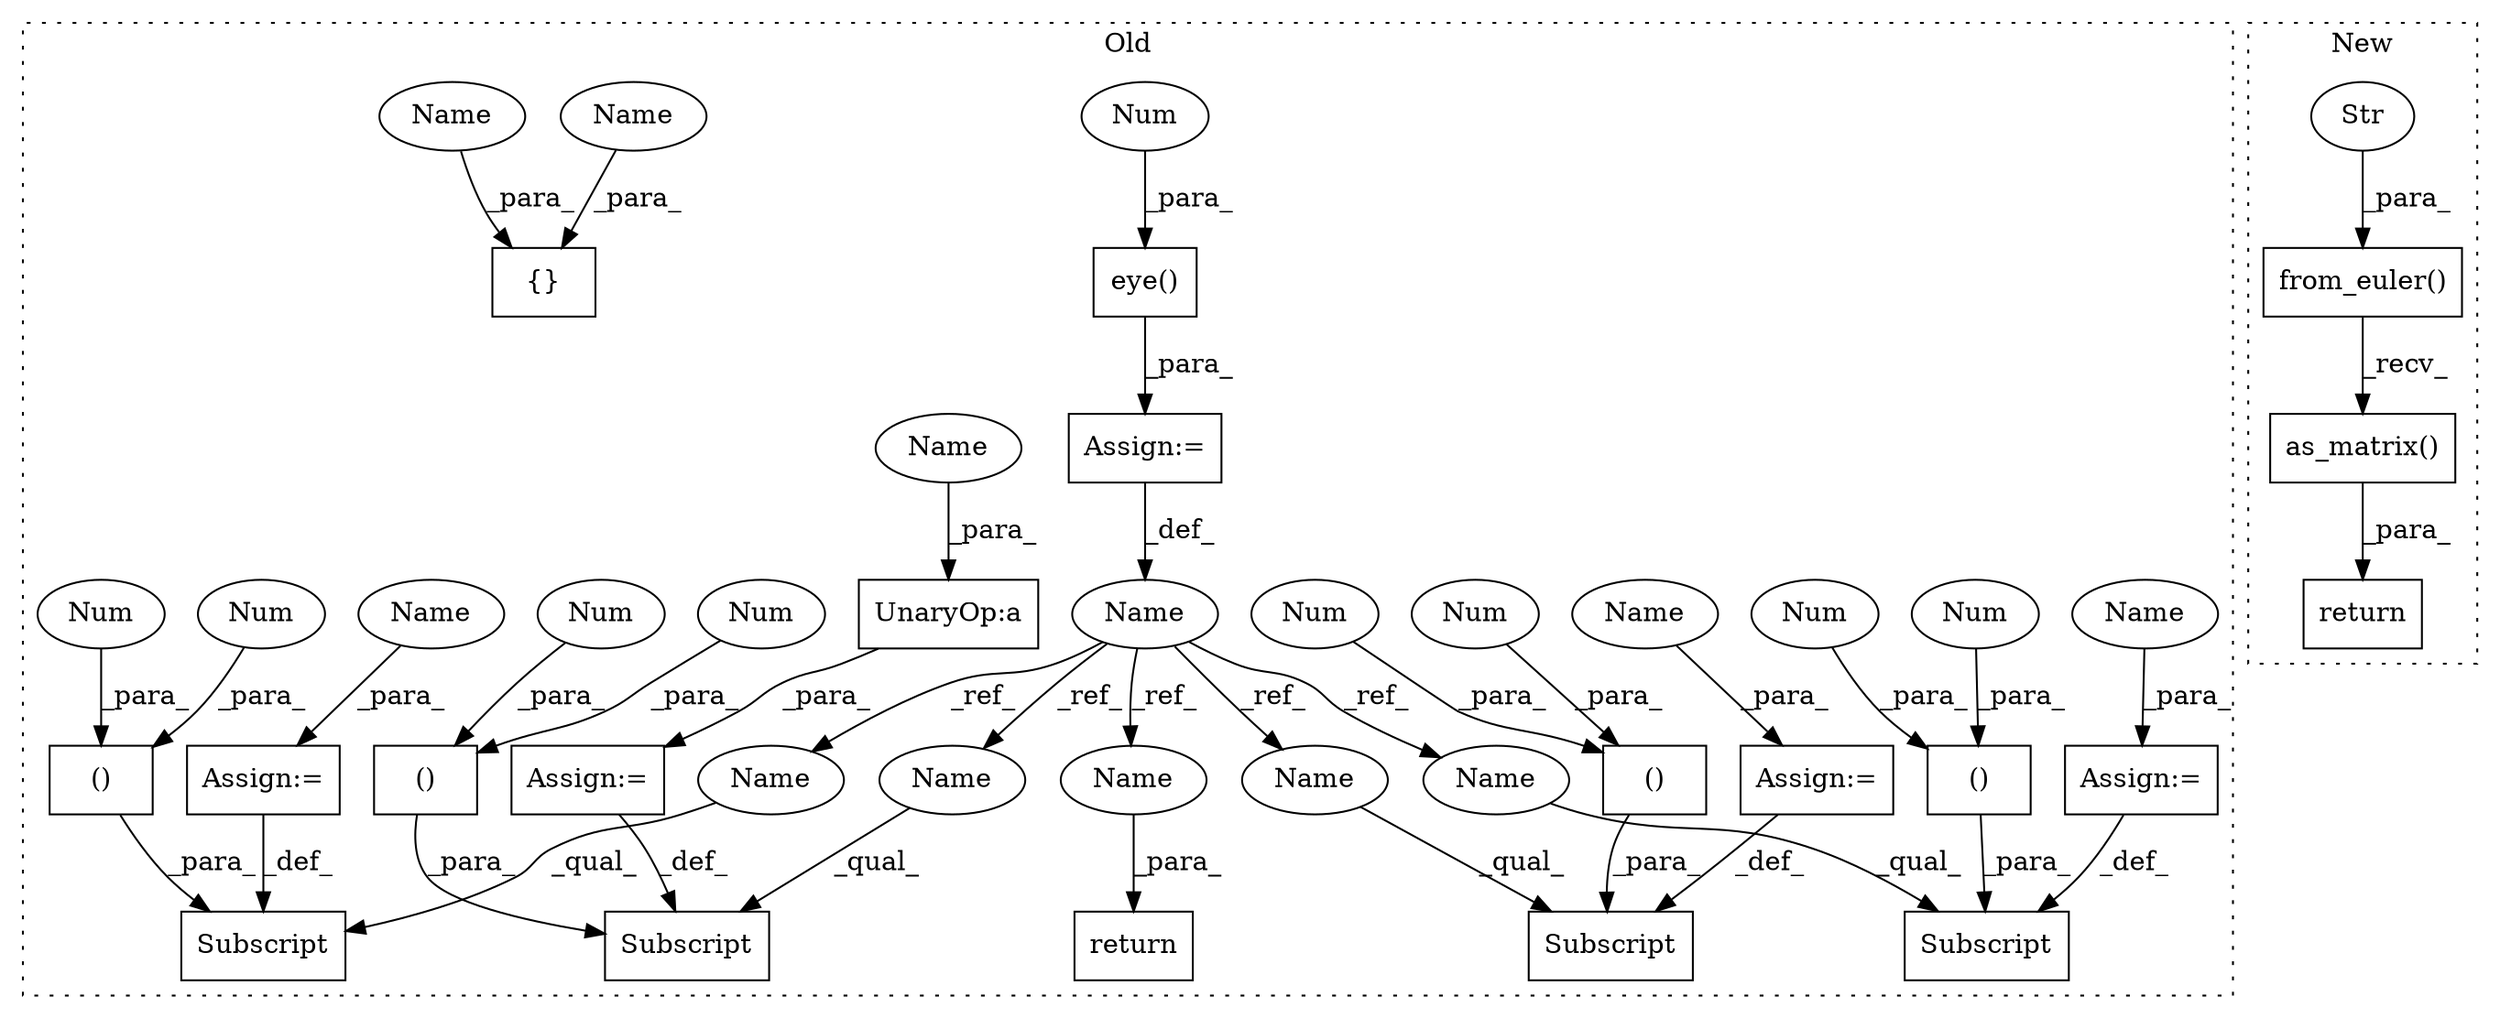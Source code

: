 digraph G {
subgraph cluster0 {
1 [label="Subscript" a="63" s="883,0" l="7,0" shape="box"];
3 [label="Name" a="87" s="797" l="1" shape="ellipse"];
4 [label="Subscript" a="63" s="926,0" l="7,0" shape="box"];
7 [label="()" a="54" s="929" l="3" shape="box"];
8 [label="UnaryOp:a" a="61" s="893" l="3" shape="box"];
9 [label="{}" a="59" s="820,827" l="1,0" shape="box"];
10 [label="()" a="54" s="886" l="3" shape="box"];
11 [label="Subscript" a="63" s="905,0" l="7,0" shape="box"];
12 [label="()" a="54" s="908" l="3" shape="box"];
13 [label="Subscript" a="63" s="862,0" l="7,0" shape="box"];
14 [label="()" a="54" s="865" l="3" shape="box"];
15 [label="eye()" a="75" s="801,810" l="8,1" shape="box"];
16 [label="Assign:=" a="68" s="933" l="3" shape="box"];
17 [label="Num" a="76" s="809" l="1" shape="ellipse"];
18 [label="Num" a="76" s="907" l="1" shape="ellipse"];
19 [label="Num" a="76" s="928" l="1" shape="ellipse"];
20 [label="Num" a="76" s="888" l="1" shape="ellipse"];
21 [label="Num" a="76" s="864" l="1" shape="ellipse"];
22 [label="Num" a="76" s="931" l="1" shape="ellipse"];
23 [label="Num" a="76" s="885" l="1" shape="ellipse"];
24 [label="Num" a="76" s="910" l="1" shape="ellipse"];
25 [label="Num" a="76" s="867" l="1" shape="ellipse"];
26 [label="Assign:=" a="68" s="890" l="3" shape="box"];
27 [label="Assign:=" a="68" s="869" l="3" shape="box"];
28 [label="Assign:=" a="68" s="912" l="3" shape="box"];
29 [label="Assign:=" a="68" s="798" l="3" shape="box"];
31 [label="return" a="93" s="947" l="7" shape="box"];
32 [label="Name" a="87" s="821" l="2" shape="ellipse"];
33 [label="Name" a="87" s="872" l="2" shape="ellipse"];
34 [label="Name" a="87" s="936" l="2" shape="ellipse"];
35 [label="Name" a="87" s="883" l="1" shape="ellipse"];
36 [label="Name" a="87" s="954" l="1" shape="ellipse"];
37 [label="Name" a="87" s="905" l="1" shape="ellipse"];
38 [label="Name" a="87" s="862" l="1" shape="ellipse"];
39 [label="Name" a="87" s="926" l="1" shape="ellipse"];
40 [label="Name" a="87" s="825" l="2" shape="ellipse"];
41 [label="Name" a="87" s="915" l="2" shape="ellipse"];
42 [label="Name" a="87" s="894" l="2" shape="ellipse"];
label = "Old";
style="dotted";
}
subgraph cluster1 {
2 [label="as_matrix()" a="75" s="728" l="39" shape="box"];
5 [label="from_euler()" a="75" s="728,754" l="20,1" shape="box"];
6 [label="Str" a="66" s="748" l="3" shape="ellipse"];
30 [label="return" a="93" s="721" l="7" shape="box"];
label = "New";
style="dotted";
}
2 -> 30 [label="_para_"];
3 -> 37 [label="_ref_"];
3 -> 38 [label="_ref_"];
3 -> 35 [label="_ref_"];
3 -> 36 [label="_ref_"];
3 -> 39 [label="_ref_"];
5 -> 2 [label="_recv_"];
6 -> 5 [label="_para_"];
7 -> 4 [label="_para_"];
8 -> 26 [label="_para_"];
10 -> 1 [label="_para_"];
12 -> 11 [label="_para_"];
14 -> 13 [label="_para_"];
15 -> 29 [label="_para_"];
16 -> 4 [label="_def_"];
17 -> 15 [label="_para_"];
18 -> 12 [label="_para_"];
19 -> 7 [label="_para_"];
20 -> 10 [label="_para_"];
21 -> 14 [label="_para_"];
22 -> 7 [label="_para_"];
23 -> 10 [label="_para_"];
24 -> 12 [label="_para_"];
25 -> 14 [label="_para_"];
26 -> 1 [label="_def_"];
27 -> 13 [label="_def_"];
28 -> 11 [label="_def_"];
29 -> 3 [label="_def_"];
32 -> 9 [label="_para_"];
33 -> 27 [label="_para_"];
34 -> 16 [label="_para_"];
35 -> 1 [label="_qual_"];
36 -> 31 [label="_para_"];
37 -> 11 [label="_qual_"];
38 -> 13 [label="_qual_"];
39 -> 4 [label="_qual_"];
40 -> 9 [label="_para_"];
41 -> 28 [label="_para_"];
42 -> 8 [label="_para_"];
}